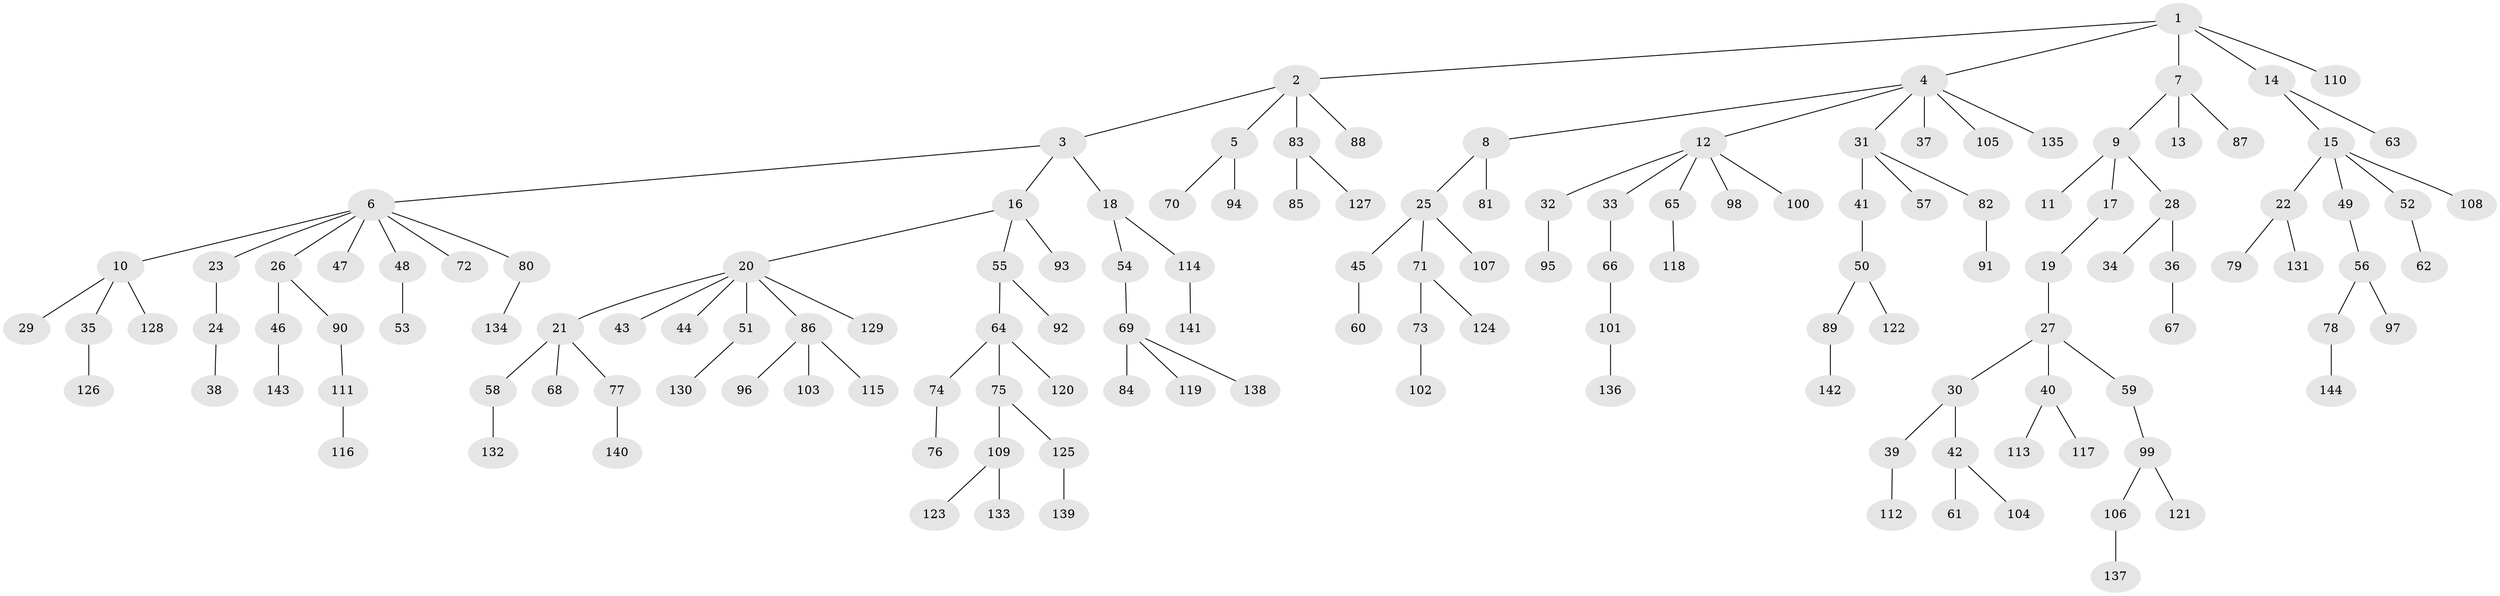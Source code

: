 // Generated by graph-tools (version 1.1) at 2025/02/03/09/25 03:02:23]
// undirected, 144 vertices, 143 edges
graph export_dot {
graph [start="1"]
  node [color=gray90,style=filled];
  1;
  2;
  3;
  4;
  5;
  6;
  7;
  8;
  9;
  10;
  11;
  12;
  13;
  14;
  15;
  16;
  17;
  18;
  19;
  20;
  21;
  22;
  23;
  24;
  25;
  26;
  27;
  28;
  29;
  30;
  31;
  32;
  33;
  34;
  35;
  36;
  37;
  38;
  39;
  40;
  41;
  42;
  43;
  44;
  45;
  46;
  47;
  48;
  49;
  50;
  51;
  52;
  53;
  54;
  55;
  56;
  57;
  58;
  59;
  60;
  61;
  62;
  63;
  64;
  65;
  66;
  67;
  68;
  69;
  70;
  71;
  72;
  73;
  74;
  75;
  76;
  77;
  78;
  79;
  80;
  81;
  82;
  83;
  84;
  85;
  86;
  87;
  88;
  89;
  90;
  91;
  92;
  93;
  94;
  95;
  96;
  97;
  98;
  99;
  100;
  101;
  102;
  103;
  104;
  105;
  106;
  107;
  108;
  109;
  110;
  111;
  112;
  113;
  114;
  115;
  116;
  117;
  118;
  119;
  120;
  121;
  122;
  123;
  124;
  125;
  126;
  127;
  128;
  129;
  130;
  131;
  132;
  133;
  134;
  135;
  136;
  137;
  138;
  139;
  140;
  141;
  142;
  143;
  144;
  1 -- 2;
  1 -- 4;
  1 -- 7;
  1 -- 14;
  1 -- 110;
  2 -- 3;
  2 -- 5;
  2 -- 83;
  2 -- 88;
  3 -- 6;
  3 -- 16;
  3 -- 18;
  4 -- 8;
  4 -- 12;
  4 -- 31;
  4 -- 37;
  4 -- 105;
  4 -- 135;
  5 -- 70;
  5 -- 94;
  6 -- 10;
  6 -- 23;
  6 -- 26;
  6 -- 47;
  6 -- 48;
  6 -- 72;
  6 -- 80;
  7 -- 9;
  7 -- 13;
  7 -- 87;
  8 -- 25;
  8 -- 81;
  9 -- 11;
  9 -- 17;
  9 -- 28;
  10 -- 29;
  10 -- 35;
  10 -- 128;
  12 -- 32;
  12 -- 33;
  12 -- 65;
  12 -- 98;
  12 -- 100;
  14 -- 15;
  14 -- 63;
  15 -- 22;
  15 -- 49;
  15 -- 52;
  15 -- 108;
  16 -- 20;
  16 -- 55;
  16 -- 93;
  17 -- 19;
  18 -- 54;
  18 -- 114;
  19 -- 27;
  20 -- 21;
  20 -- 43;
  20 -- 44;
  20 -- 51;
  20 -- 86;
  20 -- 129;
  21 -- 58;
  21 -- 68;
  21 -- 77;
  22 -- 79;
  22 -- 131;
  23 -- 24;
  24 -- 38;
  25 -- 45;
  25 -- 71;
  25 -- 107;
  26 -- 46;
  26 -- 90;
  27 -- 30;
  27 -- 40;
  27 -- 59;
  28 -- 34;
  28 -- 36;
  30 -- 39;
  30 -- 42;
  31 -- 41;
  31 -- 57;
  31 -- 82;
  32 -- 95;
  33 -- 66;
  35 -- 126;
  36 -- 67;
  39 -- 112;
  40 -- 113;
  40 -- 117;
  41 -- 50;
  42 -- 61;
  42 -- 104;
  45 -- 60;
  46 -- 143;
  48 -- 53;
  49 -- 56;
  50 -- 89;
  50 -- 122;
  51 -- 130;
  52 -- 62;
  54 -- 69;
  55 -- 64;
  55 -- 92;
  56 -- 78;
  56 -- 97;
  58 -- 132;
  59 -- 99;
  64 -- 74;
  64 -- 75;
  64 -- 120;
  65 -- 118;
  66 -- 101;
  69 -- 84;
  69 -- 119;
  69 -- 138;
  71 -- 73;
  71 -- 124;
  73 -- 102;
  74 -- 76;
  75 -- 109;
  75 -- 125;
  77 -- 140;
  78 -- 144;
  80 -- 134;
  82 -- 91;
  83 -- 85;
  83 -- 127;
  86 -- 96;
  86 -- 103;
  86 -- 115;
  89 -- 142;
  90 -- 111;
  99 -- 106;
  99 -- 121;
  101 -- 136;
  106 -- 137;
  109 -- 123;
  109 -- 133;
  111 -- 116;
  114 -- 141;
  125 -- 139;
}
